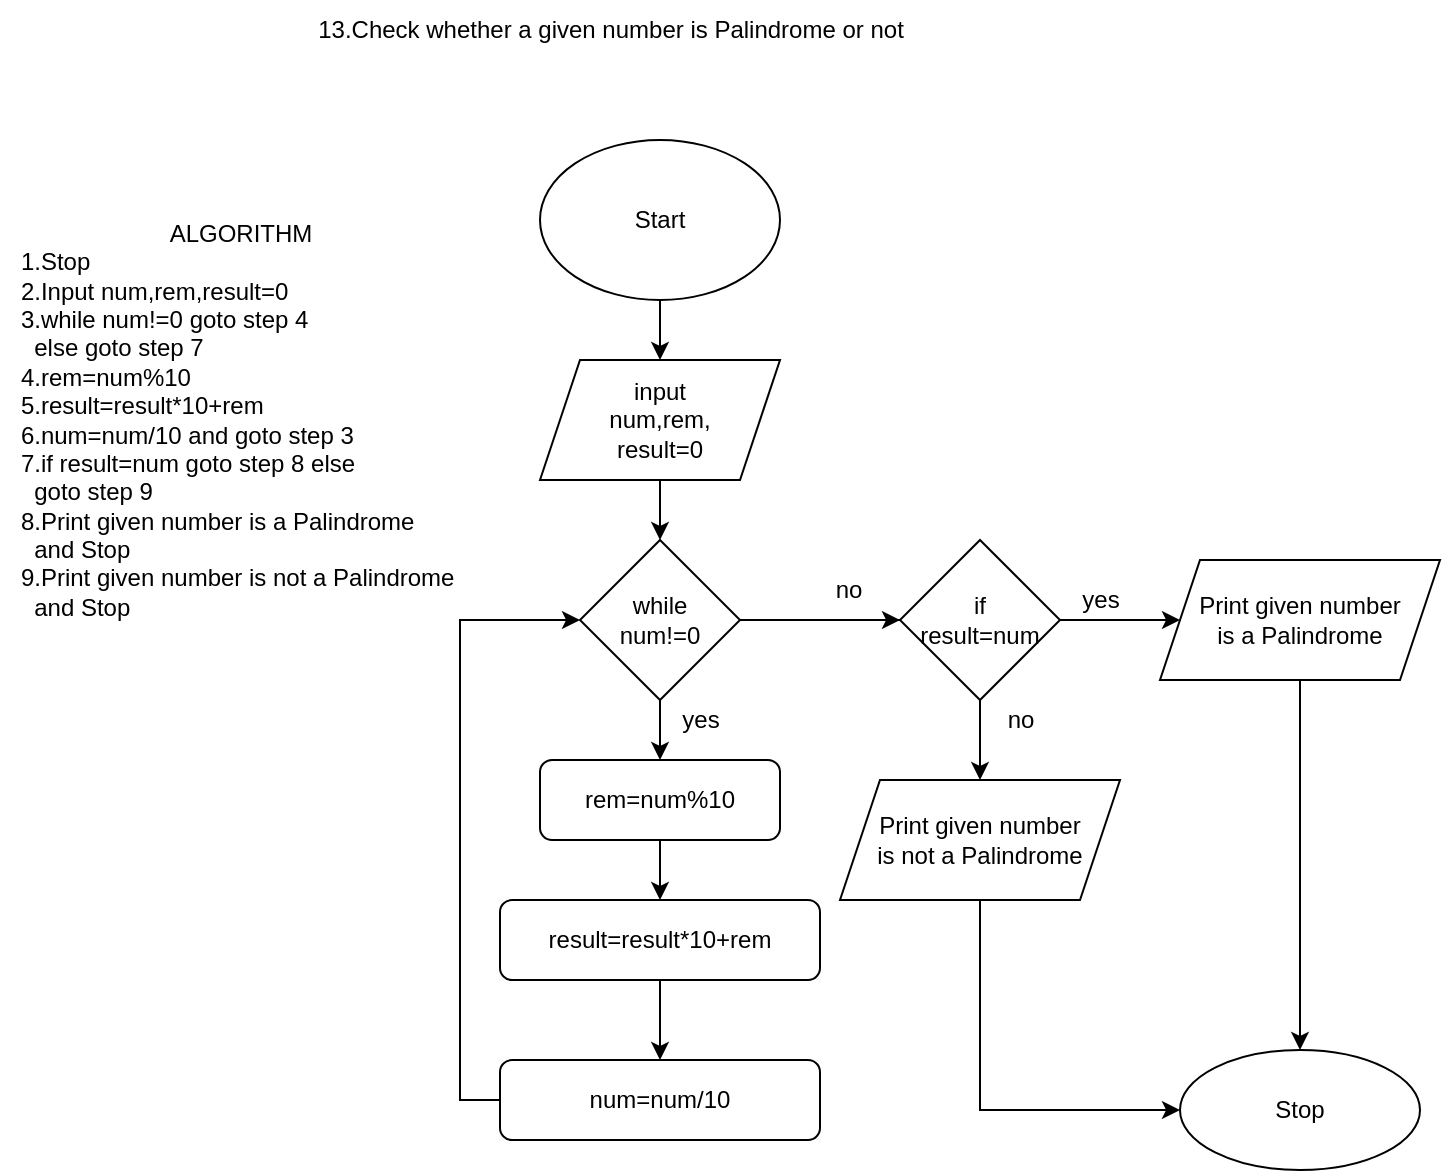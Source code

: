 <mxfile version="20.3.0" type="device"><diagram id="efzC443KdNQfyOP0WSKN" name="Page-1"><mxGraphModel dx="1038" dy="649" grid="1" gridSize="10" guides="1" tooltips="1" connect="1" arrows="1" fold="1" page="1" pageScale="1" pageWidth="827" pageHeight="1169" math="0" shadow="0"><root><mxCell id="0"/><mxCell id="1" parent="0"/><mxCell id="67sZWx4hAgYKhXJw7nKO-1" value="" style="edgeStyle=orthogonalEdgeStyle;rounded=0;orthogonalLoop=1;jettySize=auto;html=1;" edge="1" parent="1" source="67sZWx4hAgYKhXJw7nKO-2" target="67sZWx4hAgYKhXJw7nKO-4"><mxGeometry relative="1" as="geometry"/></mxCell><mxCell id="67sZWx4hAgYKhXJw7nKO-2" value="Start" style="ellipse;whiteSpace=wrap;html=1;" vertex="1" parent="1"><mxGeometry x="360" y="130" width="120" height="80" as="geometry"/></mxCell><mxCell id="67sZWx4hAgYKhXJw7nKO-3" value="" style="edgeStyle=orthogonalEdgeStyle;rounded=0;orthogonalLoop=1;jettySize=auto;html=1;" edge="1" parent="1" source="67sZWx4hAgYKhXJw7nKO-4" target="67sZWx4hAgYKhXJw7nKO-7"><mxGeometry relative="1" as="geometry"/></mxCell><mxCell id="67sZWx4hAgYKhXJw7nKO-4" value="input&lt;br&gt;num,rem,&lt;br&gt;result=0" style="shape=parallelogram;perimeter=parallelogramPerimeter;whiteSpace=wrap;html=1;fixedSize=1;" vertex="1" parent="1"><mxGeometry x="360" y="240" width="120" height="60" as="geometry"/></mxCell><mxCell id="67sZWx4hAgYKhXJw7nKO-5" value="" style="edgeStyle=orthogonalEdgeStyle;rounded=0;orthogonalLoop=1;jettySize=auto;html=1;" edge="1" parent="1" source="67sZWx4hAgYKhXJw7nKO-7" target="67sZWx4hAgYKhXJw7nKO-9"><mxGeometry relative="1" as="geometry"/></mxCell><mxCell id="67sZWx4hAgYKhXJw7nKO-6" value="" style="edgeStyle=orthogonalEdgeStyle;rounded=0;orthogonalLoop=1;jettySize=auto;html=1;" edge="1" parent="1" source="67sZWx4hAgYKhXJw7nKO-7" target="67sZWx4hAgYKhXJw7nKO-16"><mxGeometry relative="1" as="geometry"/></mxCell><mxCell id="67sZWx4hAgYKhXJw7nKO-22" value="" style="edgeStyle=orthogonalEdgeStyle;rounded=0;orthogonalLoop=1;jettySize=auto;html=1;" edge="1" parent="1" source="67sZWx4hAgYKhXJw7nKO-7" target="67sZWx4hAgYKhXJw7nKO-21"><mxGeometry relative="1" as="geometry"/></mxCell><mxCell id="67sZWx4hAgYKhXJw7nKO-7" value="while&lt;br&gt;num!=0" style="rhombus;whiteSpace=wrap;html=1;" vertex="1" parent="1"><mxGeometry x="380" y="330" width="80" height="80" as="geometry"/></mxCell><mxCell id="67sZWx4hAgYKhXJw7nKO-8" value="" style="edgeStyle=orthogonalEdgeStyle;rounded=0;orthogonalLoop=1;jettySize=auto;html=1;" edge="1" parent="1" source="67sZWx4hAgYKhXJw7nKO-9" target="67sZWx4hAgYKhXJw7nKO-11"><mxGeometry relative="1" as="geometry"/></mxCell><mxCell id="67sZWx4hAgYKhXJw7nKO-9" value="rem=num%10" style="rounded=1;whiteSpace=wrap;html=1;" vertex="1" parent="1"><mxGeometry x="360" y="440" width="120" height="40" as="geometry"/></mxCell><mxCell id="67sZWx4hAgYKhXJw7nKO-10" value="" style="edgeStyle=orthogonalEdgeStyle;rounded=0;orthogonalLoop=1;jettySize=auto;html=1;" edge="1" parent="1" source="67sZWx4hAgYKhXJw7nKO-11" target="67sZWx4hAgYKhXJw7nKO-13"><mxGeometry relative="1" as="geometry"/></mxCell><mxCell id="67sZWx4hAgYKhXJw7nKO-11" value="result=result*10+rem" style="rounded=1;whiteSpace=wrap;html=1;" vertex="1" parent="1"><mxGeometry x="340" y="510" width="160" height="40" as="geometry"/></mxCell><mxCell id="67sZWx4hAgYKhXJw7nKO-12" style="edgeStyle=orthogonalEdgeStyle;rounded=0;orthogonalLoop=1;jettySize=auto;html=1;exitX=0;exitY=0.5;exitDx=0;exitDy=0;entryX=0;entryY=0.5;entryDx=0;entryDy=0;" edge="1" parent="1" source="67sZWx4hAgYKhXJw7nKO-13" target="67sZWx4hAgYKhXJw7nKO-7"><mxGeometry relative="1" as="geometry"/></mxCell><mxCell id="67sZWx4hAgYKhXJw7nKO-13" value="num=num/10" style="rounded=1;whiteSpace=wrap;html=1;" vertex="1" parent="1"><mxGeometry x="340" y="590" width="160" height="40" as="geometry"/></mxCell><mxCell id="67sZWx4hAgYKhXJw7nKO-14" value="yes" style="text;html=1;align=center;verticalAlign=middle;resizable=0;points=[];autosize=1;strokeColor=none;fillColor=none;" vertex="1" parent="1"><mxGeometry x="420" y="405" width="40" height="30" as="geometry"/></mxCell><mxCell id="67sZWx4hAgYKhXJw7nKO-15" value="" style="edgeStyle=orthogonalEdgeStyle;rounded=0;orthogonalLoop=1;jettySize=auto;html=1;" edge="1" parent="1" source="67sZWx4hAgYKhXJw7nKO-16" target="67sZWx4hAgYKhXJw7nKO-18"><mxGeometry relative="1" as="geometry"/></mxCell><mxCell id="67sZWx4hAgYKhXJw7nKO-16" value="Print given number&lt;br&gt;is a Palindrome" style="shape=parallelogram;perimeter=parallelogramPerimeter;whiteSpace=wrap;html=1;fixedSize=1;" vertex="1" parent="1"><mxGeometry x="670" y="340" width="140" height="60" as="geometry"/></mxCell><mxCell id="67sZWx4hAgYKhXJw7nKO-17" value="no" style="text;html=1;align=center;verticalAlign=middle;resizable=0;points=[];autosize=1;strokeColor=none;fillColor=none;" vertex="1" parent="1"><mxGeometry x="494" y="340" width="40" height="30" as="geometry"/></mxCell><mxCell id="67sZWx4hAgYKhXJw7nKO-18" value="Stop" style="ellipse;whiteSpace=wrap;html=1;" vertex="1" parent="1"><mxGeometry x="680" y="585" width="120" height="60" as="geometry"/></mxCell><mxCell id="67sZWx4hAgYKhXJw7nKO-19" value="13.Check whether a given number is Palindrome or not" style="text;html=1;align=center;verticalAlign=middle;resizable=0;points=[];autosize=1;strokeColor=none;fillColor=none;" vertex="1" parent="1"><mxGeometry x="235" y="60" width="320" height="30" as="geometry"/></mxCell><mxCell id="67sZWx4hAgYKhXJw7nKO-20" value="ALGORITHM&lt;br&gt;&lt;div style=&quot;text-align: left;&quot;&gt;&lt;span style=&quot;background-color: initial;&quot;&gt;1.Stop&lt;/span&gt;&lt;/div&gt;&lt;div style=&quot;text-align: left;&quot;&gt;&lt;span style=&quot;background-color: initial;&quot;&gt;2.Input num,rem,result=0&lt;/span&gt;&lt;/div&gt;&lt;div style=&quot;text-align: left;&quot;&gt;&lt;span style=&quot;background-color: initial;&quot;&gt;3.while num!=0 goto step 4&lt;/span&gt;&lt;/div&gt;&lt;div style=&quot;text-align: left;&quot;&gt;&lt;span style=&quot;background-color: initial;&quot;&gt;&amp;nbsp; else goto step 7&lt;/span&gt;&lt;/div&gt;&lt;div style=&quot;text-align: left;&quot;&gt;&lt;span style=&quot;background-color: initial;&quot;&gt;4.rem=num%10&lt;/span&gt;&lt;/div&gt;&lt;div style=&quot;text-align: left;&quot;&gt;&lt;span style=&quot;background-color: initial;&quot;&gt;5.result=result*10+rem&lt;/span&gt;&lt;/div&gt;&lt;div style=&quot;text-align: left;&quot;&gt;6.num=num/10 and goto step 3&lt;/div&gt;&lt;div style=&quot;text-align: left;&quot;&gt;7.if result=num goto step 8 else&lt;/div&gt;&lt;div style=&quot;text-align: left;&quot;&gt;&amp;nbsp; goto step 9&lt;/div&gt;&lt;div style=&quot;text-align: left;&quot;&gt;8.Print given number is a Palindrome&amp;nbsp;&lt;/div&gt;&lt;div style=&quot;text-align: left;&quot;&gt;&amp;nbsp; and Stop&lt;/div&gt;&lt;div style=&quot;text-align: left;&quot;&gt;9.Print&amp;nbsp;&lt;span style=&quot;background-color: initial;&quot;&gt;given number is not a Palindrome&amp;nbsp;&lt;/span&gt;&lt;/div&gt;&lt;div style=&quot;text-align: left;&quot;&gt;&amp;nbsp; and Stop&lt;/div&gt;" style="text;html=1;align=center;verticalAlign=middle;resizable=0;points=[];autosize=1;strokeColor=none;fillColor=none;" vertex="1" parent="1"><mxGeometry x="90" y="160" width="240" height="220" as="geometry"/></mxCell><mxCell id="67sZWx4hAgYKhXJw7nKO-25" value="" style="edgeStyle=orthogonalEdgeStyle;rounded=0;orthogonalLoop=1;jettySize=auto;html=1;" edge="1" parent="1" source="67sZWx4hAgYKhXJw7nKO-21" target="67sZWx4hAgYKhXJw7nKO-24"><mxGeometry relative="1" as="geometry"/></mxCell><mxCell id="67sZWx4hAgYKhXJw7nKO-21" value="if&lt;br&gt;result=num" style="rhombus;whiteSpace=wrap;html=1;" vertex="1" parent="1"><mxGeometry x="540" y="330" width="80" height="80" as="geometry"/></mxCell><mxCell id="67sZWx4hAgYKhXJw7nKO-23" value="yes" style="text;html=1;align=center;verticalAlign=middle;resizable=0;points=[];autosize=1;strokeColor=none;fillColor=none;" vertex="1" parent="1"><mxGeometry x="620" y="345" width="40" height="30" as="geometry"/></mxCell><mxCell id="67sZWx4hAgYKhXJw7nKO-26" style="edgeStyle=orthogonalEdgeStyle;rounded=0;orthogonalLoop=1;jettySize=auto;html=1;exitX=0.5;exitY=1;exitDx=0;exitDy=0;entryX=0;entryY=0.5;entryDx=0;entryDy=0;" edge="1" parent="1" source="67sZWx4hAgYKhXJw7nKO-24" target="67sZWx4hAgYKhXJw7nKO-18"><mxGeometry relative="1" as="geometry"/></mxCell><mxCell id="67sZWx4hAgYKhXJw7nKO-24" value="Print given number&lt;br&gt;is not a Palindrome" style="shape=parallelogram;perimeter=parallelogramPerimeter;whiteSpace=wrap;html=1;fixedSize=1;" vertex="1" parent="1"><mxGeometry x="510" y="450" width="140" height="60" as="geometry"/></mxCell><mxCell id="67sZWx4hAgYKhXJw7nKO-27" value="no" style="text;html=1;align=center;verticalAlign=middle;resizable=0;points=[];autosize=1;strokeColor=none;fillColor=none;" vertex="1" parent="1"><mxGeometry x="580" y="405" width="40" height="30" as="geometry"/></mxCell></root></mxGraphModel></diagram></mxfile>